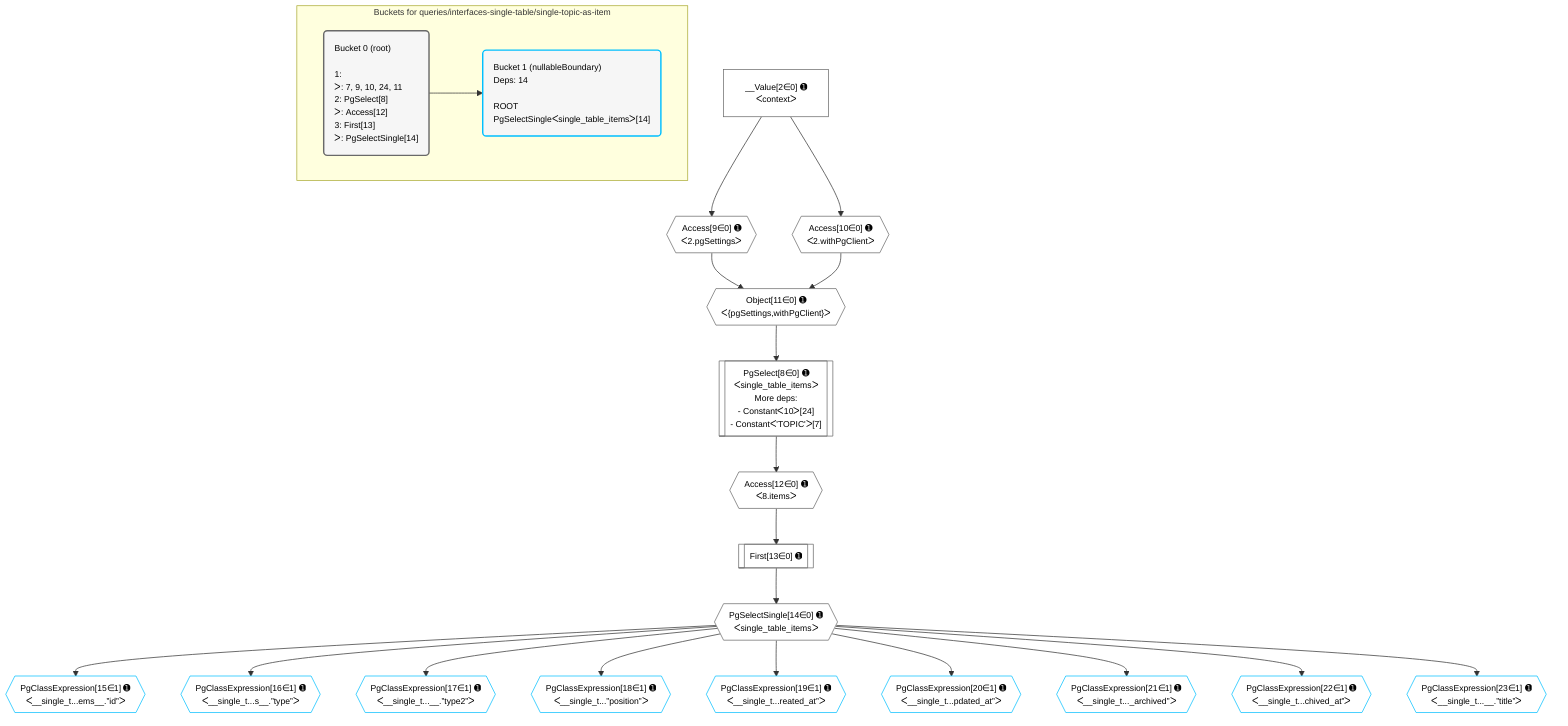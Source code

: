%%{init: {'themeVariables': { 'fontSize': '12px'}}}%%
graph TD
    classDef path fill:#eee,stroke:#000,color:#000
    classDef plan fill:#fff,stroke-width:1px,color:#000
    classDef itemplan fill:#fff,stroke-width:2px,color:#000
    classDef unbatchedplan fill:#dff,stroke-width:1px,color:#000
    classDef sideeffectplan fill:#fcc,stroke-width:2px,color:#000
    classDef bucket fill:#f6f6f6,color:#000,stroke-width:2px,text-align:left

    subgraph "Buckets for queries/interfaces-single-table/single-topic-as-item"
    Bucket0("Bucket 0 (root)<br /><br />1: <br />ᐳ: 7, 9, 10, 24, 11<br />2: PgSelect[8]<br />ᐳ: Access[12]<br />3: First[13]<br />ᐳ: PgSelectSingle[14]"):::bucket
    Bucket1("Bucket 1 (nullableBoundary)<br />Deps: 14<br /><br />ROOT PgSelectSingleᐸsingle_table_itemsᐳ[14]"):::bucket
    end
    Bucket0 --> Bucket1

    %% plan dependencies
    PgSelect8[["PgSelect[8∈0] ➊<br />ᐸsingle_table_itemsᐳ<br />More deps:<br />- Constantᐸ10ᐳ[24]<br />- Constantᐸ'TOPIC'ᐳ[7]"]]:::plan
    Object11{{"Object[11∈0] ➊<br />ᐸ{pgSettings,withPgClient}ᐳ"}}:::plan
    Object11 --> PgSelect8
    Access9{{"Access[9∈0] ➊<br />ᐸ2.pgSettingsᐳ"}}:::plan
    Access10{{"Access[10∈0] ➊<br />ᐸ2.withPgClientᐳ"}}:::plan
    Access9 & Access10 --> Object11
    __Value2["__Value[2∈0] ➊<br />ᐸcontextᐳ"]:::plan
    __Value2 --> Access9
    __Value2 --> Access10
    Access12{{"Access[12∈0] ➊<br />ᐸ8.itemsᐳ"}}:::plan
    PgSelect8 --> Access12
    First13[["First[13∈0] ➊"]]:::plan
    Access12 --> First13
    PgSelectSingle14{{"PgSelectSingle[14∈0] ➊<br />ᐸsingle_table_itemsᐳ"}}:::plan
    First13 --> PgSelectSingle14
    PgClassExpression15{{"PgClassExpression[15∈1] ➊<br />ᐸ__single_t...ems__.”id”ᐳ"}}:::plan
    PgSelectSingle14 --> PgClassExpression15
    PgClassExpression16{{"PgClassExpression[16∈1] ➊<br />ᐸ__single_t...s__.”type”ᐳ"}}:::plan
    PgSelectSingle14 --> PgClassExpression16
    PgClassExpression17{{"PgClassExpression[17∈1] ➊<br />ᐸ__single_t...__.”type2”ᐳ"}}:::plan
    PgSelectSingle14 --> PgClassExpression17
    PgClassExpression18{{"PgClassExpression[18∈1] ➊<br />ᐸ__single_t...”position”ᐳ"}}:::plan
    PgSelectSingle14 --> PgClassExpression18
    PgClassExpression19{{"PgClassExpression[19∈1] ➊<br />ᐸ__single_t...reated_at”ᐳ"}}:::plan
    PgSelectSingle14 --> PgClassExpression19
    PgClassExpression20{{"PgClassExpression[20∈1] ➊<br />ᐸ__single_t...pdated_at”ᐳ"}}:::plan
    PgSelectSingle14 --> PgClassExpression20
    PgClassExpression21{{"PgClassExpression[21∈1] ➊<br />ᐸ__single_t..._archived”ᐳ"}}:::plan
    PgSelectSingle14 --> PgClassExpression21
    PgClassExpression22{{"PgClassExpression[22∈1] ➊<br />ᐸ__single_t...chived_at”ᐳ"}}:::plan
    PgSelectSingle14 --> PgClassExpression22
    PgClassExpression23{{"PgClassExpression[23∈1] ➊<br />ᐸ__single_t...__.”title”ᐳ"}}:::plan
    PgSelectSingle14 --> PgClassExpression23

    %% define steps
    classDef bucket0 stroke:#696969
    class Bucket0,__Value2,PgSelect8,Access9,Access10,Object11,Access12,First13,PgSelectSingle14 bucket0
    classDef bucket1 stroke:#00bfff
    class Bucket1,PgClassExpression15,PgClassExpression16,PgClassExpression17,PgClassExpression18,PgClassExpression19,PgClassExpression20,PgClassExpression21,PgClassExpression22,PgClassExpression23 bucket1